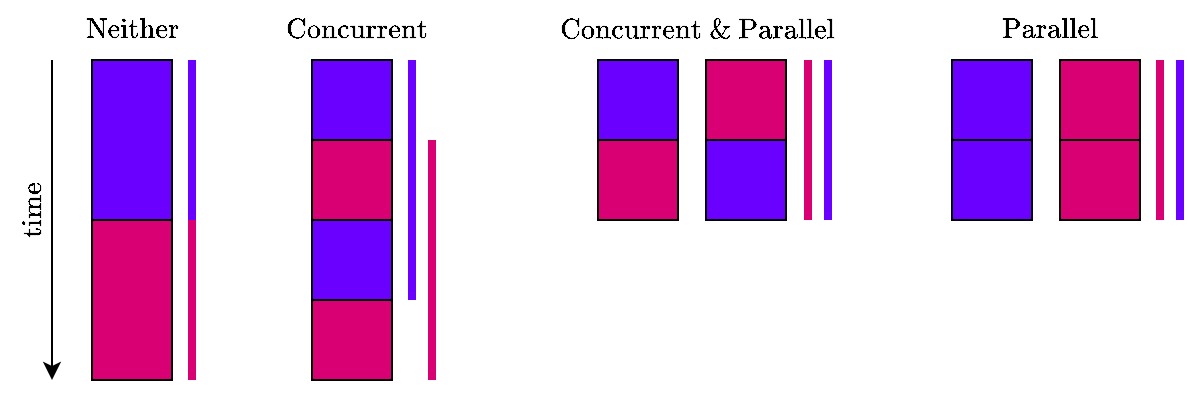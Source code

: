<mxfile version="20.3.0" type="device"><diagram id="ReNkY_-hpEgHW-JxNnjN" name="Page-1"><mxGraphModel dx="525" dy="344" grid="1" gridSize="10" guides="1" tooltips="1" connect="1" arrows="1" fold="1" page="1" pageScale="1" pageWidth="827" pageHeight="1169" math="1" shadow="0"><root><mxCell id="0"/><mxCell id="1" parent="0"/><mxCell id="TlUNeX8D5unYHZYgXCyt-1" value="" style="rounded=0;whiteSpace=wrap;html=1;fillColor=#6a00ff;strokeColor=#000000;fontColor=#ffffff;" vertex="1" parent="1"><mxGeometry x="160" y="80" width="40" height="40" as="geometry"/></mxCell><mxCell id="TlUNeX8D5unYHZYgXCyt-2" value="" style="rounded=0;whiteSpace=wrap;html=1;fillColor=#6a00ff;strokeColor=#000000;fontColor=#ffffff;" vertex="1" parent="1"><mxGeometry x="160" y="160" width="40" height="40" as="geometry"/></mxCell><mxCell id="TlUNeX8D5unYHZYgXCyt-4" value="" style="rounded=0;whiteSpace=wrap;html=1;fillColor=#d80073;strokeColor=#000000;fontColor=#ffffff;" vertex="1" parent="1"><mxGeometry x="160" y="120" width="40" height="40" as="geometry"/></mxCell><mxCell id="TlUNeX8D5unYHZYgXCyt-5" value="" style="rounded=0;whiteSpace=wrap;html=1;fillColor=#d80073;strokeColor=#000000;fontColor=#ffffff;" vertex="1" parent="1"><mxGeometry x="160" y="200" width="40" height="40" as="geometry"/></mxCell><mxCell id="TlUNeX8D5unYHZYgXCyt-7" value="" style="rounded=0;whiteSpace=wrap;html=1;fillColor=#6a00ff;strokeColor=#000000;fontColor=#ffffff;" vertex="1" parent="1"><mxGeometry x="303" y="80" width="40" height="40" as="geometry"/></mxCell><mxCell id="TlUNeX8D5unYHZYgXCyt-8" value="" style="rounded=0;whiteSpace=wrap;html=1;fillColor=#d80073;strokeColor=#000000;fontColor=#ffffff;" vertex="1" parent="1"><mxGeometry x="303" y="120" width="40" height="40" as="geometry"/></mxCell><mxCell id="TlUNeX8D5unYHZYgXCyt-9" value="" style="rounded=0;whiteSpace=wrap;html=1;fillColor=#d80073;strokeColor=#000000;fontColor=#ffffff;" vertex="1" parent="1"><mxGeometry x="357" y="80" width="40" height="40" as="geometry"/></mxCell><mxCell id="TlUNeX8D5unYHZYgXCyt-10" value="" style="rounded=0;whiteSpace=wrap;html=1;fillColor=#6a00ff;strokeColor=#000000;fontColor=#ffffff;" vertex="1" parent="1"><mxGeometry x="357" y="120" width="40" height="40" as="geometry"/></mxCell><mxCell id="TlUNeX8D5unYHZYgXCyt-11" value="" style="rounded=0;whiteSpace=wrap;html=1;fillColor=#6a00ff;strokeColor=#000000;fontColor=#ffffff;" vertex="1" parent="1"><mxGeometry x="480" y="80" width="40" height="40" as="geometry"/></mxCell><mxCell id="TlUNeX8D5unYHZYgXCyt-12" value="" style="rounded=0;whiteSpace=wrap;html=1;fillColor=#d80073;strokeColor=#000000;fontColor=#ffffff;" vertex="1" parent="1"><mxGeometry x="534" y="120" width="40" height="40" as="geometry"/></mxCell><mxCell id="TlUNeX8D5unYHZYgXCyt-13" value="" style="rounded=0;whiteSpace=wrap;html=1;fillColor=#d80073;strokeColor=#000000;fontColor=#ffffff;" vertex="1" parent="1"><mxGeometry x="534" y="80" width="40" height="40" as="geometry"/></mxCell><mxCell id="TlUNeX8D5unYHZYgXCyt-14" value="" style="rounded=0;whiteSpace=wrap;html=1;fillColor=#6a00ff;strokeColor=#000000;fontColor=#ffffff;" vertex="1" parent="1"><mxGeometry x="480" y="120" width="40" height="40" as="geometry"/></mxCell><mxCell id="TlUNeX8D5unYHZYgXCyt-15" value="" style="endArrow=classic;html=1;rounded=0;" edge="1" parent="1"><mxGeometry width="50" height="50" relative="1" as="geometry"><mxPoint x="30" y="80" as="sourcePoint"/><mxPoint x="30" y="240" as="targetPoint"/></mxGeometry></mxCell><mxCell id="TlUNeX8D5unYHZYgXCyt-16" value="$$\text{time}$$" style="text;html=1;strokeColor=none;fillColor=none;align=center;verticalAlign=middle;whiteSpace=wrap;rounded=0;rotation=-90;" vertex="1" parent="1"><mxGeometry x="-10" y="140" width="60" height="30" as="geometry"/></mxCell><mxCell id="TlUNeX8D5unYHZYgXCyt-17" value="$$\text{Concurrent}$$" style="text;html=1;strokeColor=none;fillColor=none;align=center;verticalAlign=middle;whiteSpace=wrap;rounded=0;" vertex="1" parent="1"><mxGeometry x="152" y="50" width="60" height="30" as="geometry"/></mxCell><mxCell id="TlUNeX8D5unYHZYgXCyt-18" value="$$\text{Concurrent &amp;amp; Parallel}$$" style="text;html=1;strokeColor=none;fillColor=none;align=center;verticalAlign=middle;whiteSpace=wrap;rounded=0;" vertex="1" parent="1"><mxGeometry x="305" y="50" width="95" height="30" as="geometry"/></mxCell><mxCell id="TlUNeX8D5unYHZYgXCyt-19" value="$$\text{Parallel}$$" style="text;html=1;strokeColor=none;fillColor=none;align=center;verticalAlign=middle;whiteSpace=wrap;rounded=0;" vertex="1" parent="1"><mxGeometry x="480" y="50" width="98" height="30" as="geometry"/></mxCell><mxCell id="TlUNeX8D5unYHZYgXCyt-21" value="" style="endArrow=none;html=1;rounded=0;strokeWidth=4;strokeColor=#6A00FF;" edge="1" parent="1"><mxGeometry width="50" height="50" relative="1" as="geometry"><mxPoint x="210" y="200" as="sourcePoint"/><mxPoint x="210" y="80" as="targetPoint"/></mxGeometry></mxCell><mxCell id="TlUNeX8D5unYHZYgXCyt-22" value="" style="endArrow=none;html=1;rounded=0;strokeWidth=4;strokeColor=#D80073;" edge="1" parent="1"><mxGeometry width="50" height="50" relative="1" as="geometry"><mxPoint x="220" y="240" as="sourcePoint"/><mxPoint x="220" y="120" as="targetPoint"/></mxGeometry></mxCell><mxCell id="TlUNeX8D5unYHZYgXCyt-23" value="" style="endArrow=none;html=1;rounded=0;strokeWidth=4;strokeColor=#6A00FF;" edge="1" parent="1"><mxGeometry width="50" height="50" relative="1" as="geometry"><mxPoint x="418" y="160" as="sourcePoint"/><mxPoint x="418" y="80" as="targetPoint"/></mxGeometry></mxCell><mxCell id="TlUNeX8D5unYHZYgXCyt-24" value="" style="endArrow=none;html=1;rounded=0;strokeWidth=4;strokeColor=#D80073;" edge="1" parent="1"><mxGeometry width="50" height="50" relative="1" as="geometry"><mxPoint x="408" y="160" as="sourcePoint"/><mxPoint x="408" y="80" as="targetPoint"/></mxGeometry></mxCell><mxCell id="TlUNeX8D5unYHZYgXCyt-25" value="" style="endArrow=none;html=1;rounded=0;strokeWidth=4;strokeColor=#6A00FF;" edge="1" parent="1"><mxGeometry width="50" height="50" relative="1" as="geometry"><mxPoint x="594" y="160" as="sourcePoint"/><mxPoint x="594" y="80" as="targetPoint"/></mxGeometry></mxCell><mxCell id="TlUNeX8D5unYHZYgXCyt-26" value="" style="endArrow=none;html=1;rounded=0;strokeWidth=4;strokeColor=#D80073;" edge="1" parent="1"><mxGeometry width="50" height="50" relative="1" as="geometry"><mxPoint x="584" y="160" as="sourcePoint"/><mxPoint x="584" y="80" as="targetPoint"/></mxGeometry></mxCell><mxCell id="TlUNeX8D5unYHZYgXCyt-27" value="" style="rounded=0;whiteSpace=wrap;html=1;fillColor=#6a00ff;strokeColor=#000000;fontColor=#ffffff;" vertex="1" parent="1"><mxGeometry x="50" y="80" width="40" height="80" as="geometry"/></mxCell><mxCell id="TlUNeX8D5unYHZYgXCyt-29" value="" style="rounded=0;whiteSpace=wrap;html=1;fillColor=#d80073;strokeColor=#000000;fontColor=#ffffff;" vertex="1" parent="1"><mxGeometry x="50" y="160" width="40" height="80" as="geometry"/></mxCell><mxCell id="TlUNeX8D5unYHZYgXCyt-31" value="" style="endArrow=none;html=1;rounded=0;strokeWidth=4;strokeColor=#6A00FF;" edge="1" parent="1"><mxGeometry width="50" height="50" relative="1" as="geometry"><mxPoint x="100" y="160" as="sourcePoint"/><mxPoint x="100" y="80" as="targetPoint"/></mxGeometry></mxCell><mxCell id="TlUNeX8D5unYHZYgXCyt-32" value="" style="endArrow=none;html=1;rounded=0;strokeWidth=4;strokeColor=#D80073;" edge="1" parent="1"><mxGeometry width="50" height="50" relative="1" as="geometry"><mxPoint x="100" y="240" as="sourcePoint"/><mxPoint x="100" y="160" as="targetPoint"/></mxGeometry></mxCell><mxCell id="TlUNeX8D5unYHZYgXCyt-33" value="$$\text{Neither}$$" style="text;html=1;strokeColor=none;fillColor=none;align=center;verticalAlign=middle;whiteSpace=wrap;rounded=0;" vertex="1" parent="1"><mxGeometry x="40" y="50" width="60" height="30" as="geometry"/></mxCell></root></mxGraphModel></diagram></mxfile>